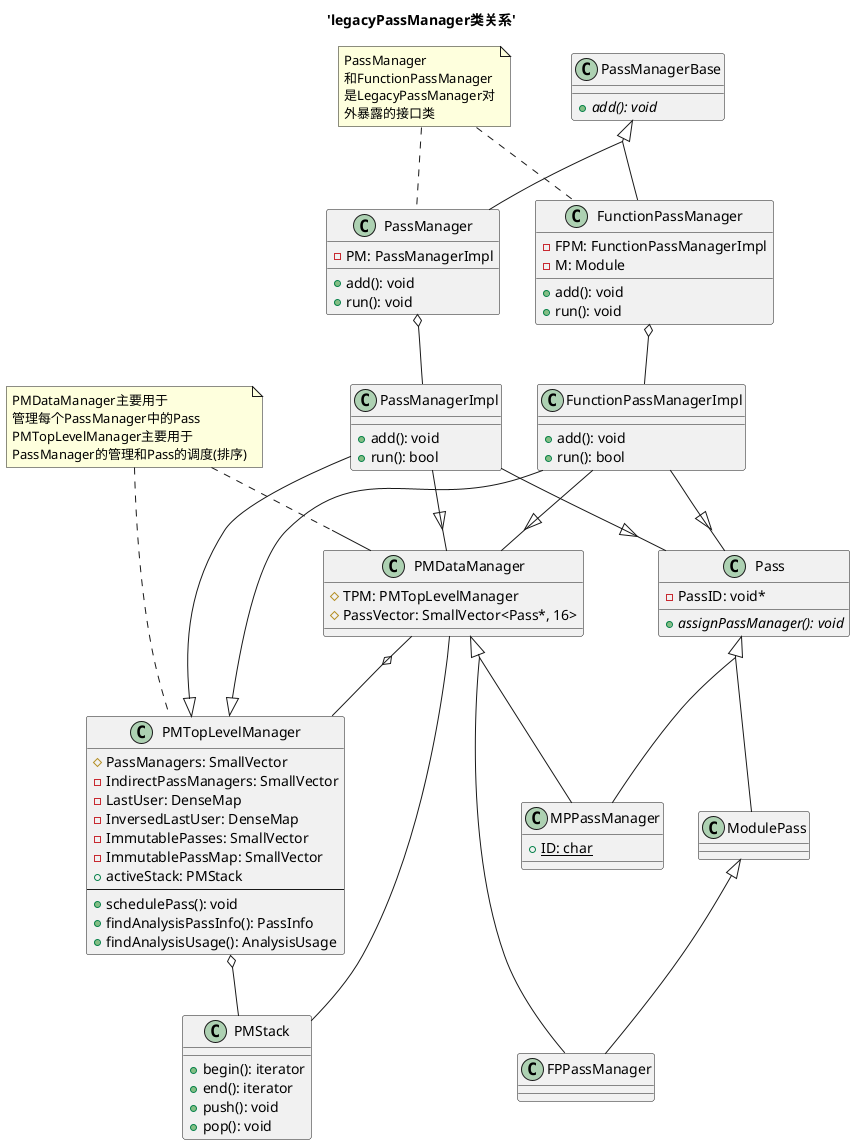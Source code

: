 @startuml

title 'legacyPassManager类关系'

skinparam groupInheritance 2

top to bottom direction

' 类定义

class PassManagerBase {
  {abstract} +add(): void
}

together {

  class FunctionPassManager {
    + add(): void
    + run(): void
    - FPM: FunctionPassManagerImpl
    - M: Module
  }

  class PassManager {
    + add(): void
    + run(): void
    - PM: PassManagerImpl
  }

}

together {

  class PassManagerImpl {
    + add(): void
    + run(): bool
  }

  class FunctionPassManagerImpl {
    + add(): void
    + run(): bool
  }

}


' -----*------
together {

  class PMStack {
    + begin(): iterator
    + end(): iterator
    + push(): void
    + pop(): void
  }

  class PMDataManager {
    # TPM: PMTopLevelManager
    # PassVector: SmallVector<Pass*, 16>
  }

  class PMTopLevelManager {
    # PassManagers: SmallVector
    - IndirectPassManagers: SmallVector
    - LastUser: DenseMap
    - InversedLastUser: DenseMap
    - ImmutablePasses: SmallVector
    - ImmutablePassMap: SmallVector
    + activeStack: PMStack
    ----
    + schedulePass(): void
    + findAnalysisPassInfo(): PassInfo
    + findAnalysisUsage(): AnalysisUsage
  }

}

class Pass {
  - PassID: void*
  {abstract} + assignPassManager(): void
}

together {

  class ModulePass {

  }

  class FPPassManager {

  }

}

class MPPassManager {
  {static} + ID: char
}


' *****************
' ***** 类关系 *****
' *****************

' PassManagerBase类关系
PassManagerBase                     <|-down-                  PassManager
PassManagerBase                     <|-down-                  FunctionPassManager

' PassManager类关系
PassManager                         o-down-                   PassManagerImpl

' PassManagerImpl类关系
PassManagerImpl                     -down-|>                  PMTopLevelManager
PassManagerImpl                     -down-|>                  PMDataManager
PassManagerImpl                     -down-|>                  Pass

' FunctionPassManager类关系
FunctionPassManager                 o-down-                   FunctionPassManagerImpl

' FunctionPassManagerImpl类关系
FunctionPassManagerImpl             -down-|>                  PMTopLevelManager
FunctionPassManagerImpl             -down-|>                  PMDataManager
FunctionPassManagerImpl             -down-|>                  Pass

' PMTopLevelManager类关系
PMTopLevelManager                   o-down-                   PMStack

' PMDataManager类关系
PMDataManager                       -                         PMStack

' PMTopLevelManager与PMDataManager之间的关系
PMDataManager                       o-down-                   PMTopLevelManager

' ModulePass类关系
ModulePass                          -up-|>                    Pass

' FPPassManager类关系
FPPassManager                       -up-|>                    PMDataManager
FPPassManager                       -up-|>                    ModulePass

' MPPassManger类关系
MPPassManager                       -up-|>                    Pass
MPPassManager                       -up-|>                    PMDataManager

' ***** 注释 *****
note "PassManager\n和FunctionPassManager\n是LegacyPassManager对\n外暴露的接口类" as export_interface

note "PMDataManager主要用于\n管理每个PassManager中的Pass\nPMTopLevelManager主要用于\nPassManager的管理和Pass的调度(排序)" as pm_effect

' ***** 注释 *****
PassManager                       .up.                        export_interface
FunctionPassManager               .up.                        export_interface

PMDataManager                     .up.                        pm_effect
PMTopLevelManager                 .up.                        pm_effect

@enduml